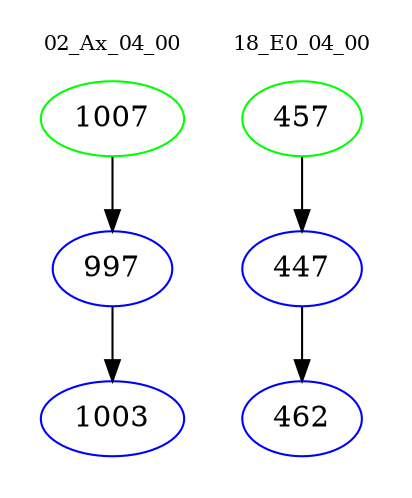 digraph{
subgraph cluster_0 {
color = white
label = "02_Ax_04_00";
fontsize=10;
T0_1007 [label="1007", color="green"]
T0_1007 -> T0_997 [color="black"]
T0_997 [label="997", color="blue"]
T0_997 -> T0_1003 [color="black"]
T0_1003 [label="1003", color="blue"]
}
subgraph cluster_1 {
color = white
label = "18_E0_04_00";
fontsize=10;
T1_457 [label="457", color="green"]
T1_457 -> T1_447 [color="black"]
T1_447 [label="447", color="blue"]
T1_447 -> T1_462 [color="black"]
T1_462 [label="462", color="blue"]
}
}
